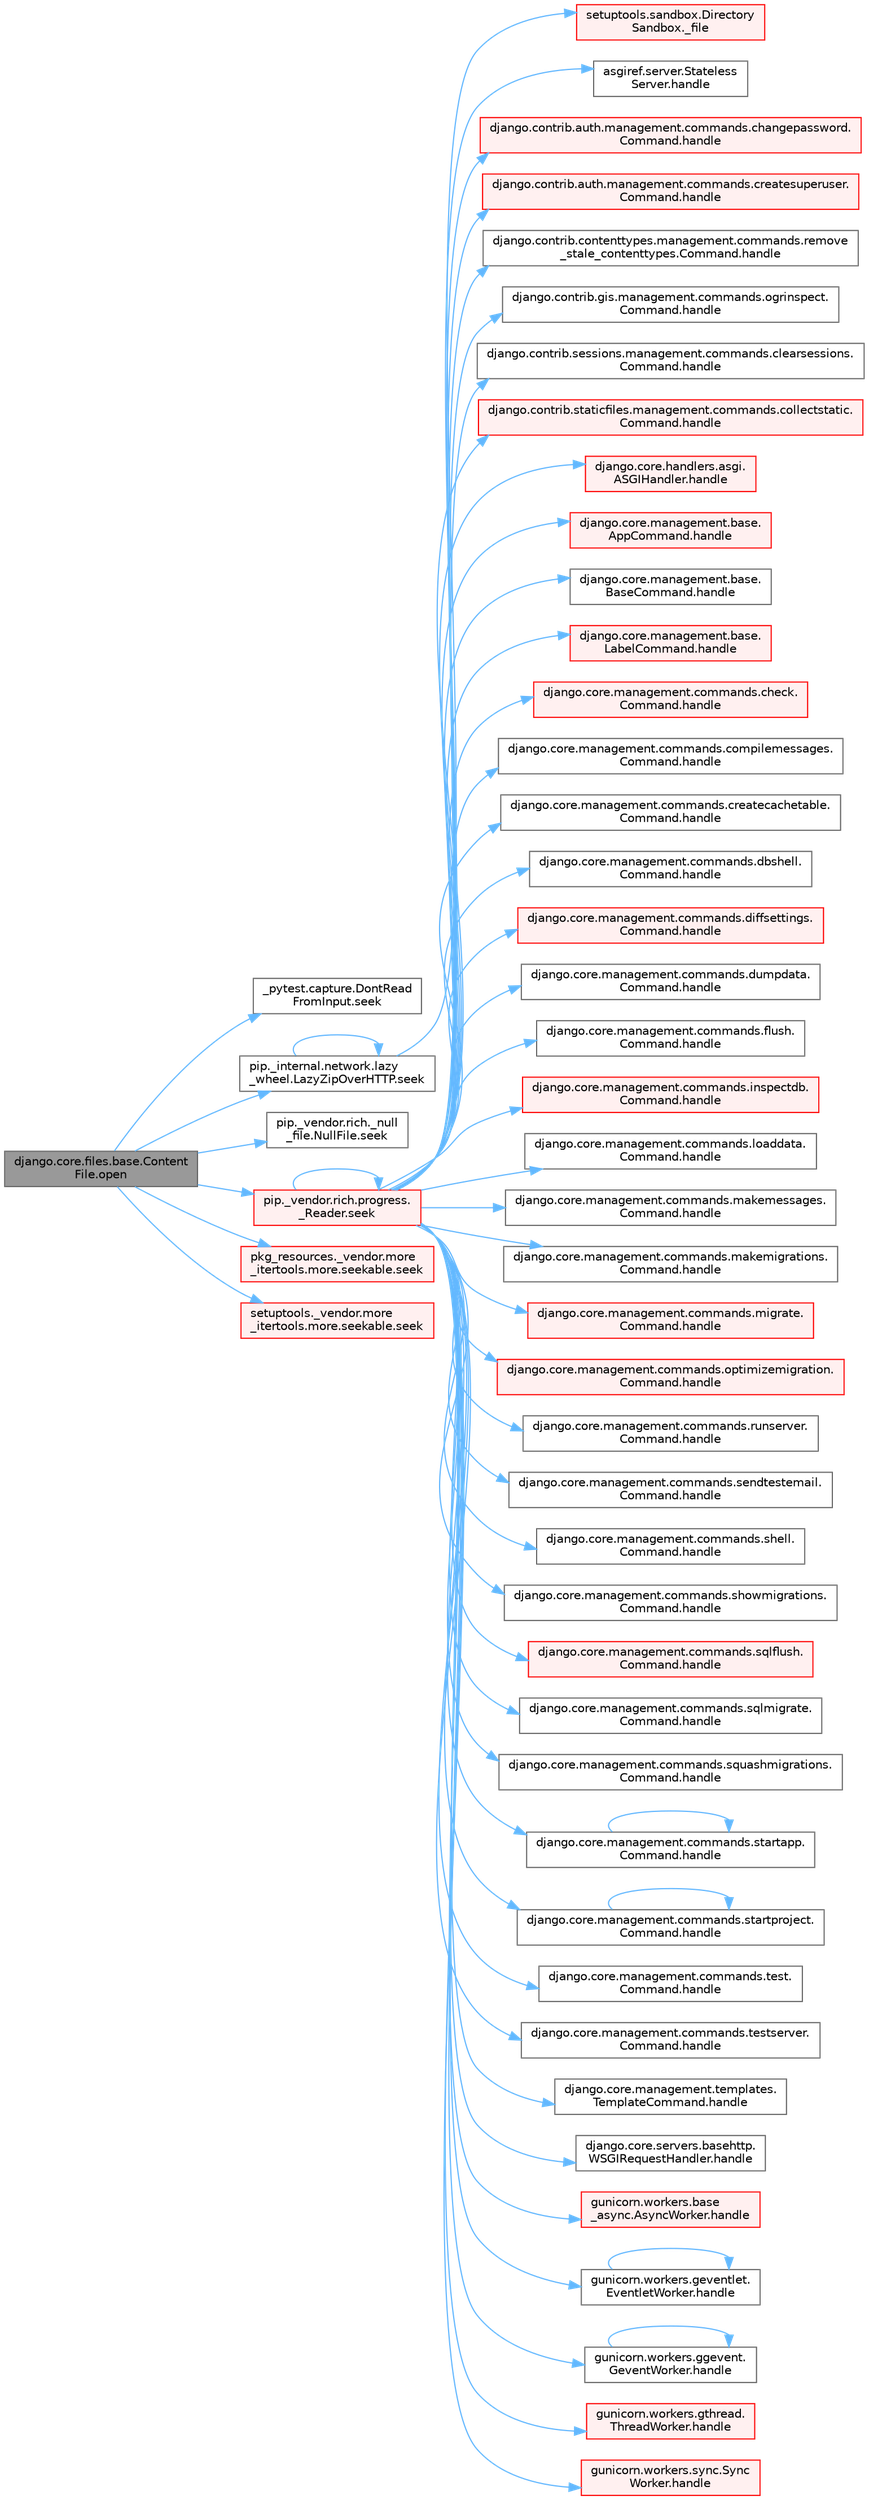 digraph "django.core.files.base.ContentFile.open"
{
 // LATEX_PDF_SIZE
  bgcolor="transparent";
  edge [fontname=Helvetica,fontsize=10,labelfontname=Helvetica,labelfontsize=10];
  node [fontname=Helvetica,fontsize=10,shape=box,height=0.2,width=0.4];
  rankdir="LR";
  Node1 [id="Node000001",label="django.core.files.base.Content\lFile.open",height=0.2,width=0.4,color="gray40", fillcolor="grey60", style="filled", fontcolor="black",tooltip=" "];
  Node1 -> Node2 [id="edge1_Node000001_Node000002",color="steelblue1",style="solid",tooltip=" "];
  Node2 [id="Node000002",label="_pytest.capture.DontRead\lFromInput.seek",height=0.2,width=0.4,color="grey40", fillcolor="white", style="filled",URL="$class__pytest_1_1capture_1_1_dont_read_from_input.html#ad64c2c2ee226dfd47d613334303ea339",tooltip=" "];
  Node1 -> Node3 [id="edge2_Node000001_Node000003",color="steelblue1",style="solid",tooltip=" "];
  Node3 [id="Node000003",label="pip._internal.network.lazy\l_wheel.LazyZipOverHTTP.seek",height=0.2,width=0.4,color="grey40", fillcolor="white", style="filled",URL="$classpip_1_1__internal_1_1network_1_1lazy__wheel_1_1_lazy_zip_over_h_t_t_p.html#ada98bb65dd121f36ea9da51a44a9e22f",tooltip=" "];
  Node3 -> Node4 [id="edge3_Node000003_Node000004",color="steelblue1",style="solid",tooltip=" "];
  Node4 [id="Node000004",label="setuptools.sandbox.Directory\lSandbox._file",height=0.2,width=0.4,color="red", fillcolor="#FFF0F0", style="filled",URL="$classsetuptools_1_1sandbox_1_1_directory_sandbox.html#acf799106ef73553cbfdf57cc16babd98",tooltip=" "];
  Node3 -> Node3 [id="edge4_Node000003_Node000003",color="steelblue1",style="solid",tooltip=" "];
  Node1 -> Node7 [id="edge5_Node000001_Node000007",color="steelblue1",style="solid",tooltip=" "];
  Node7 [id="Node000007",label="pip._vendor.rich._null\l_file.NullFile.seek",height=0.2,width=0.4,color="grey40", fillcolor="white", style="filled",URL="$classpip_1_1__vendor_1_1rich_1_1__null__file_1_1_null_file.html#aba95a7be77f8ed1d9abc7643996bf6b0",tooltip=" "];
  Node1 -> Node8 [id="edge6_Node000001_Node000008",color="steelblue1",style="solid",tooltip=" "];
  Node8 [id="Node000008",label="pip._vendor.rich.progress.\l_Reader.seek",height=0.2,width=0.4,color="red", fillcolor="#FFF0F0", style="filled",URL="$classpip_1_1__vendor_1_1rich_1_1progress_1_1___reader.html#a8577bcef22b050ec6d7b7cb2ce1b9053",tooltip=" "];
  Node8 -> Node9 [id="edge7_Node000008_Node000009",color="steelblue1",style="solid",tooltip=" "];
  Node9 [id="Node000009",label="asgiref.server.Stateless\lServer.handle",height=0.2,width=0.4,color="grey40", fillcolor="white", style="filled",URL="$classasgiref_1_1server_1_1_stateless_server.html#a35cf023938b43f40945fa4c4072ffbc1",tooltip=" "];
  Node8 -> Node10 [id="edge8_Node000008_Node000010",color="steelblue1",style="solid",tooltip=" "];
  Node10 [id="Node000010",label="django.contrib.auth.management.commands.changepassword.\lCommand.handle",height=0.2,width=0.4,color="red", fillcolor="#FFF0F0", style="filled",URL="$classdjango_1_1contrib_1_1auth_1_1management_1_1commands_1_1changepassword_1_1_command.html#a8967db67e9ba34055e8053ad062d9006",tooltip=" "];
  Node8 -> Node12 [id="edge9_Node000008_Node000012",color="steelblue1",style="solid",tooltip=" "];
  Node12 [id="Node000012",label="django.contrib.auth.management.commands.createsuperuser.\lCommand.handle",height=0.2,width=0.4,color="red", fillcolor="#FFF0F0", style="filled",URL="$classdjango_1_1contrib_1_1auth_1_1management_1_1commands_1_1createsuperuser_1_1_command.html#acc63f22a8181da25db0750a091470287",tooltip=" "];
  Node8 -> Node16 [id="edge10_Node000008_Node000016",color="steelblue1",style="solid",tooltip=" "];
  Node16 [id="Node000016",label="django.contrib.contenttypes.management.commands.remove\l_stale_contenttypes.Command.handle",height=0.2,width=0.4,color="grey40", fillcolor="white", style="filled",URL="$classdjango_1_1contrib_1_1contenttypes_1_1management_1_1commands_1_1remove__stale__contenttypes_1_1_command.html#a4877da71ed28ae791e138ba2fbf1dffe",tooltip=" "];
  Node8 -> Node17 [id="edge11_Node000008_Node000017",color="steelblue1",style="solid",tooltip=" "];
  Node17 [id="Node000017",label="django.contrib.gis.management.commands.ogrinspect.\lCommand.handle",height=0.2,width=0.4,color="grey40", fillcolor="white", style="filled",URL="$classdjango_1_1contrib_1_1gis_1_1management_1_1commands_1_1ogrinspect_1_1_command.html#ae6396324a38c7fcad96d9521034036b7",tooltip=" "];
  Node8 -> Node18 [id="edge12_Node000008_Node000018",color="steelblue1",style="solid",tooltip=" "];
  Node18 [id="Node000018",label="django.contrib.sessions.management.commands.clearsessions.\lCommand.handle",height=0.2,width=0.4,color="grey40", fillcolor="white", style="filled",URL="$classdjango_1_1contrib_1_1sessions_1_1management_1_1commands_1_1clearsessions_1_1_command.html#a729564a5d4b467fcc23bc0f9a4fa07c8",tooltip=" "];
  Node8 -> Node19 [id="edge13_Node000008_Node000019",color="steelblue1",style="solid",tooltip=" "];
  Node19 [id="Node000019",label="django.contrib.staticfiles.management.commands.collectstatic.\lCommand.handle",height=0.2,width=0.4,color="red", fillcolor="#FFF0F0", style="filled",URL="$classdjango_1_1contrib_1_1staticfiles_1_1management_1_1commands_1_1collectstatic_1_1_command.html#a77042fe151f5e5c26990bdd187c9f21e",tooltip=" "];
  Node8 -> Node712 [id="edge14_Node000008_Node000712",color="steelblue1",style="solid",tooltip=" "];
  Node712 [id="Node000712",label="django.core.handlers.asgi.\lASGIHandler.handle",height=0.2,width=0.4,color="red", fillcolor="#FFF0F0", style="filled",URL="$classdjango_1_1core_1_1handlers_1_1asgi_1_1_a_s_g_i_handler.html#ab8bd4217b27960d333b61f7311b7f8ee",tooltip=" "];
  Node8 -> Node722 [id="edge15_Node000008_Node000722",color="steelblue1",style="solid",tooltip=" "];
  Node722 [id="Node000722",label="django.core.management.base.\lAppCommand.handle",height=0.2,width=0.4,color="red", fillcolor="#FFF0F0", style="filled",URL="$classdjango_1_1core_1_1management_1_1base_1_1_app_command.html#ae9ba2e4e61b6a84c5937979789996637",tooltip=" "];
  Node8 -> Node725 [id="edge16_Node000008_Node000725",color="steelblue1",style="solid",tooltip=" "];
  Node725 [id="Node000725",label="django.core.management.base.\lBaseCommand.handle",height=0.2,width=0.4,color="grey40", fillcolor="white", style="filled",URL="$classdjango_1_1core_1_1management_1_1base_1_1_base_command.html#a52656ddf33d25f682f484c5d505a811d",tooltip=" "];
  Node8 -> Node726 [id="edge17_Node000008_Node000726",color="steelblue1",style="solid",tooltip=" "];
  Node726 [id="Node000726",label="django.core.management.base.\lLabelCommand.handle",height=0.2,width=0.4,color="red", fillcolor="#FFF0F0", style="filled",URL="$classdjango_1_1core_1_1management_1_1base_1_1_label_command.html#a5c44b4382ba6b7ead19c692f18811a09",tooltip=" "];
  Node8 -> Node729 [id="edge18_Node000008_Node000729",color="steelblue1",style="solid",tooltip=" "];
  Node729 [id="Node000729",label="django.core.management.commands.check.\lCommand.handle",height=0.2,width=0.4,color="red", fillcolor="#FFF0F0", style="filled",URL="$classdjango_1_1core_1_1management_1_1commands_1_1check_1_1_command.html#a4170f8ebcb94254dfffabf874e7c8a37",tooltip=" "];
  Node8 -> Node3095 [id="edge19_Node000008_Node003095",color="steelblue1",style="solid",tooltip=" "];
  Node3095 [id="Node003095",label="django.core.management.commands.compilemessages.\lCommand.handle",height=0.2,width=0.4,color="grey40", fillcolor="white", style="filled",URL="$classdjango_1_1core_1_1management_1_1commands_1_1compilemessages_1_1_command.html#a9567423b370d867833616c271a896ea4",tooltip=" "];
  Node8 -> Node3096 [id="edge20_Node000008_Node003096",color="steelblue1",style="solid",tooltip=" "];
  Node3096 [id="Node003096",label="django.core.management.commands.createcachetable.\lCommand.handle",height=0.2,width=0.4,color="grey40", fillcolor="white", style="filled",URL="$classdjango_1_1core_1_1management_1_1commands_1_1createcachetable_1_1_command.html#ac8cec4d5951f73d3fbebaa3c1ed5d018",tooltip=" "];
  Node8 -> Node3097 [id="edge21_Node000008_Node003097",color="steelblue1",style="solid",tooltip=" "];
  Node3097 [id="Node003097",label="django.core.management.commands.dbshell.\lCommand.handle",height=0.2,width=0.4,color="grey40", fillcolor="white", style="filled",URL="$classdjango_1_1core_1_1management_1_1commands_1_1dbshell_1_1_command.html#a91779bec0f76dbee6a02931805fd27cc",tooltip=" "];
  Node8 -> Node3098 [id="edge22_Node000008_Node003098",color="steelblue1",style="solid",tooltip=" "];
  Node3098 [id="Node003098",label="django.core.management.commands.diffsettings.\lCommand.handle",height=0.2,width=0.4,color="red", fillcolor="#FFF0F0", style="filled",URL="$classdjango_1_1core_1_1management_1_1commands_1_1diffsettings_1_1_command.html#aee3bf2e90e75bf3e5764ab1803632a9a",tooltip=" "];
  Node8 -> Node3100 [id="edge23_Node000008_Node003100",color="steelblue1",style="solid",tooltip=" "];
  Node3100 [id="Node003100",label="django.core.management.commands.dumpdata.\lCommand.handle",height=0.2,width=0.4,color="grey40", fillcolor="white", style="filled",URL="$classdjango_1_1core_1_1management_1_1commands_1_1dumpdata_1_1_command.html#a22426384e97349e4c9682023ae722caa",tooltip=" "];
  Node8 -> Node3101 [id="edge24_Node000008_Node003101",color="steelblue1",style="solid",tooltip=" "];
  Node3101 [id="Node003101",label="django.core.management.commands.flush.\lCommand.handle",height=0.2,width=0.4,color="grey40", fillcolor="white", style="filled",URL="$classdjango_1_1core_1_1management_1_1commands_1_1flush_1_1_command.html#a588f5474800a8da0685eb6a9f0bb8224",tooltip=" "];
  Node8 -> Node3102 [id="edge25_Node000008_Node003102",color="steelblue1",style="solid",tooltip=" "];
  Node3102 [id="Node003102",label="django.core.management.commands.inspectdb.\lCommand.handle",height=0.2,width=0.4,color="red", fillcolor="#FFF0F0", style="filled",URL="$classdjango_1_1core_1_1management_1_1commands_1_1inspectdb_1_1_command.html#a668a81e8e42d3dafc2d6e00ac61e1dab",tooltip=" "];
  Node8 -> Node3115 [id="edge26_Node000008_Node003115",color="steelblue1",style="solid",tooltip=" "];
  Node3115 [id="Node003115",label="django.core.management.commands.loaddata.\lCommand.handle",height=0.2,width=0.4,color="grey40", fillcolor="white", style="filled",URL="$classdjango_1_1core_1_1management_1_1commands_1_1loaddata_1_1_command.html#a72ede845c482467e0484e2fdeebc4a42",tooltip=" "];
  Node8 -> Node3116 [id="edge27_Node000008_Node003116",color="steelblue1",style="solid",tooltip=" "];
  Node3116 [id="Node003116",label="django.core.management.commands.makemessages.\lCommand.handle",height=0.2,width=0.4,color="grey40", fillcolor="white", style="filled",URL="$classdjango_1_1core_1_1management_1_1commands_1_1makemessages_1_1_command.html#a10de58af9924679bd2c747fa210ac674",tooltip=" "];
  Node8 -> Node3117 [id="edge28_Node000008_Node003117",color="steelblue1",style="solid",tooltip=" "];
  Node3117 [id="Node003117",label="django.core.management.commands.makemigrations.\lCommand.handle",height=0.2,width=0.4,color="grey40", fillcolor="white", style="filled",URL="$classdjango_1_1core_1_1management_1_1commands_1_1makemigrations_1_1_command.html#ab5e944d112a1c969d97ff2625e4f2f4d",tooltip=" "];
  Node8 -> Node3118 [id="edge29_Node000008_Node003118",color="steelblue1",style="solid",tooltip=" "];
  Node3118 [id="Node003118",label="django.core.management.commands.migrate.\lCommand.handle",height=0.2,width=0.4,color="red", fillcolor="#FFF0F0", style="filled",URL="$classdjango_1_1core_1_1management_1_1commands_1_1migrate_1_1_command.html#a659ec347367471d5c828fc3520ebc0fa",tooltip=" "];
  Node8 -> Node3119 [id="edge30_Node000008_Node003119",color="steelblue1",style="solid",tooltip=" "];
  Node3119 [id="Node003119",label="django.core.management.commands.optimizemigration.\lCommand.handle",height=0.2,width=0.4,color="red", fillcolor="#FFF0F0", style="filled",URL="$classdjango_1_1core_1_1management_1_1commands_1_1optimizemigration_1_1_command.html#aad48454ff16af042fe3eafb74f18bd2d",tooltip=" "];
  Node8 -> Node3120 [id="edge31_Node000008_Node003120",color="steelblue1",style="solid",tooltip=" "];
  Node3120 [id="Node003120",label="django.core.management.commands.runserver.\lCommand.handle",height=0.2,width=0.4,color="grey40", fillcolor="white", style="filled",URL="$classdjango_1_1core_1_1management_1_1commands_1_1runserver_1_1_command.html#ae12b29ba60ddf9ac264355e8de072af9",tooltip=" "];
  Node8 -> Node3121 [id="edge32_Node000008_Node003121",color="steelblue1",style="solid",tooltip=" "];
  Node3121 [id="Node003121",label="django.core.management.commands.sendtestemail.\lCommand.handle",height=0.2,width=0.4,color="grey40", fillcolor="white", style="filled",URL="$classdjango_1_1core_1_1management_1_1commands_1_1sendtestemail_1_1_command.html#aaa80e8ffebec9a8b315828cd39935042",tooltip=" "];
  Node8 -> Node3122 [id="edge33_Node000008_Node003122",color="steelblue1",style="solid",tooltip=" "];
  Node3122 [id="Node003122",label="django.core.management.commands.shell.\lCommand.handle",height=0.2,width=0.4,color="grey40", fillcolor="white", style="filled",URL="$classdjango_1_1core_1_1management_1_1commands_1_1shell_1_1_command.html#aabeac47a7a91f53cc4df73e4530144e7",tooltip=" "];
  Node8 -> Node3123 [id="edge34_Node000008_Node003123",color="steelblue1",style="solid",tooltip=" "];
  Node3123 [id="Node003123",label="django.core.management.commands.showmigrations.\lCommand.handle",height=0.2,width=0.4,color="grey40", fillcolor="white", style="filled",URL="$classdjango_1_1core_1_1management_1_1commands_1_1showmigrations_1_1_command.html#a8da90881bf50eeb72240a450f2ab4775",tooltip=" "];
  Node8 -> Node3124 [id="edge35_Node000008_Node003124",color="steelblue1",style="solid",tooltip=" "];
  Node3124 [id="Node003124",label="django.core.management.commands.sqlflush.\lCommand.handle",height=0.2,width=0.4,color="red", fillcolor="#FFF0F0", style="filled",URL="$classdjango_1_1core_1_1management_1_1commands_1_1sqlflush_1_1_command.html#a29eeac6c5f1e914695f34b99149ba2bf",tooltip=" "];
  Node8 -> Node3125 [id="edge36_Node000008_Node003125",color="steelblue1",style="solid",tooltip=" "];
  Node3125 [id="Node003125",label="django.core.management.commands.sqlmigrate.\lCommand.handle",height=0.2,width=0.4,color="grey40", fillcolor="white", style="filled",URL="$classdjango_1_1core_1_1management_1_1commands_1_1sqlmigrate_1_1_command.html#a45808df3ca77fee1b3352a7c7d726324",tooltip=" "];
  Node8 -> Node3126 [id="edge37_Node000008_Node003126",color="steelblue1",style="solid",tooltip=" "];
  Node3126 [id="Node003126",label="django.core.management.commands.squashmigrations.\lCommand.handle",height=0.2,width=0.4,color="grey40", fillcolor="white", style="filled",URL="$classdjango_1_1core_1_1management_1_1commands_1_1squashmigrations_1_1_command.html#addb0b909d1ea64fb8694d253c4dfda6f",tooltip=" "];
  Node8 -> Node3127 [id="edge38_Node000008_Node003127",color="steelblue1",style="solid",tooltip=" "];
  Node3127 [id="Node003127",label="django.core.management.commands.startapp.\lCommand.handle",height=0.2,width=0.4,color="grey40", fillcolor="white", style="filled",URL="$classdjango_1_1core_1_1management_1_1commands_1_1startapp_1_1_command.html#af9042fd91e810384b3c75baa209bfdd2",tooltip=" "];
  Node3127 -> Node3127 [id="edge39_Node003127_Node003127",color="steelblue1",style="solid",tooltip=" "];
  Node8 -> Node3128 [id="edge40_Node000008_Node003128",color="steelblue1",style="solid",tooltip=" "];
  Node3128 [id="Node003128",label="django.core.management.commands.startproject.\lCommand.handle",height=0.2,width=0.4,color="grey40", fillcolor="white", style="filled",URL="$classdjango_1_1core_1_1management_1_1commands_1_1startproject_1_1_command.html#ad05f059b3c977996fd95a60cad73a321",tooltip=" "];
  Node3128 -> Node3128 [id="edge41_Node003128_Node003128",color="steelblue1",style="solid",tooltip=" "];
  Node8 -> Node3129 [id="edge42_Node000008_Node003129",color="steelblue1",style="solid",tooltip=" "];
  Node3129 [id="Node003129",label="django.core.management.commands.test.\lCommand.handle",height=0.2,width=0.4,color="grey40", fillcolor="white", style="filled",URL="$classdjango_1_1core_1_1management_1_1commands_1_1test_1_1_command.html#aab6805eb63d011015ea561f7a9741f85",tooltip=" "];
  Node8 -> Node3130 [id="edge43_Node000008_Node003130",color="steelblue1",style="solid",tooltip=" "];
  Node3130 [id="Node003130",label="django.core.management.commands.testserver.\lCommand.handle",height=0.2,width=0.4,color="grey40", fillcolor="white", style="filled",URL="$classdjango_1_1core_1_1management_1_1commands_1_1testserver_1_1_command.html#a065a7dad287450d77c02ab5c3ee57a90",tooltip=" "];
  Node8 -> Node3131 [id="edge44_Node000008_Node003131",color="steelblue1",style="solid",tooltip=" "];
  Node3131 [id="Node003131",label="django.core.management.templates.\lTemplateCommand.handle",height=0.2,width=0.4,color="grey40", fillcolor="white", style="filled",URL="$classdjango_1_1core_1_1management_1_1templates_1_1_template_command.html#a231f1a500976e364b2f3fc89e3b77ac3",tooltip=" "];
  Node8 -> Node3132 [id="edge45_Node000008_Node003132",color="steelblue1",style="solid",tooltip=" "];
  Node3132 [id="Node003132",label="django.core.servers.basehttp.\lWSGIRequestHandler.handle",height=0.2,width=0.4,color="grey40", fillcolor="white", style="filled",URL="$classdjango_1_1core_1_1servers_1_1basehttp_1_1_w_s_g_i_request_handler.html#ace943a11bce9daaa7d2b0e452fe5647a",tooltip=" "];
  Node8 -> Node3133 [id="edge46_Node000008_Node003133",color="steelblue1",style="solid",tooltip=" "];
  Node3133 [id="Node003133",label="gunicorn.workers.base\l_async.AsyncWorker.handle",height=0.2,width=0.4,color="red", fillcolor="#FFF0F0", style="filled",URL="$classgunicorn_1_1workers_1_1base__async_1_1_async_worker.html#a70fcd33fad885f927f5ecd568c687cda",tooltip=" "];
  Node8 -> Node3172 [id="edge47_Node000008_Node003172",color="steelblue1",style="solid",tooltip=" "];
  Node3172 [id="Node003172",label="gunicorn.workers.geventlet.\lEventletWorker.handle",height=0.2,width=0.4,color="grey40", fillcolor="white", style="filled",URL="$classgunicorn_1_1workers_1_1geventlet_1_1_eventlet_worker.html#a2f0809a86c2952c4d01d7bde161c47ba",tooltip=" "];
  Node3172 -> Node3172 [id="edge48_Node003172_Node003172",color="steelblue1",style="solid",tooltip=" "];
  Node8 -> Node3173 [id="edge49_Node000008_Node003173",color="steelblue1",style="solid",tooltip=" "];
  Node3173 [id="Node003173",label="gunicorn.workers.ggevent.\lGeventWorker.handle",height=0.2,width=0.4,color="grey40", fillcolor="white", style="filled",URL="$classgunicorn_1_1workers_1_1ggevent_1_1_gevent_worker.html#a75d1a227c7104275bddd517bba34f4ca",tooltip=" "];
  Node3173 -> Node3173 [id="edge50_Node003173_Node003173",color="steelblue1",style="solid",tooltip=" "];
  Node8 -> Node3174 [id="edge51_Node000008_Node003174",color="steelblue1",style="solid",tooltip=" "];
  Node3174 [id="Node003174",label="gunicorn.workers.gthread.\lThreadWorker.handle",height=0.2,width=0.4,color="red", fillcolor="#FFF0F0", style="filled",URL="$classgunicorn_1_1workers_1_1gthread_1_1_thread_worker.html#a4f8aea398a9cc47d2065177bb1b6ccf1",tooltip=" "];
  Node8 -> Node3175 [id="edge52_Node000008_Node003175",color="steelblue1",style="solid",tooltip=" "];
  Node3175 [id="Node003175",label="gunicorn.workers.sync.Sync\lWorker.handle",height=0.2,width=0.4,color="red", fillcolor="#FFF0F0", style="filled",URL="$classgunicorn_1_1workers_1_1sync_1_1_sync_worker.html#a50db3bfd7d97e0e4cb7e22bd066dd7de",tooltip=" "];
  Node8 -> Node8 [id="edge53_Node000008_Node000008",color="steelblue1",style="solid",tooltip=" "];
  Node1 -> Node504 [id="edge54_Node000001_Node000504",color="steelblue1",style="solid",tooltip=" "];
  Node504 [id="Node000504",label="pkg_resources._vendor.more\l_itertools.more.seekable.seek",height=0.2,width=0.4,color="red", fillcolor="#FFF0F0", style="filled",URL="$classpkg__resources_1_1__vendor_1_1more__itertools_1_1more_1_1seekable.html#a43fb97405b207943d88386dbde476ab8",tooltip=" "];
  Node1 -> Node505 [id="edge55_Node000001_Node000505",color="steelblue1",style="solid",tooltip=" "];
  Node505 [id="Node000505",label="setuptools._vendor.more\l_itertools.more.seekable.seek",height=0.2,width=0.4,color="red", fillcolor="#FFF0F0", style="filled",URL="$classsetuptools_1_1__vendor_1_1more__itertools_1_1more_1_1seekable.html#a0b97c973a001206b613aceec779eae34",tooltip=" "];
}
